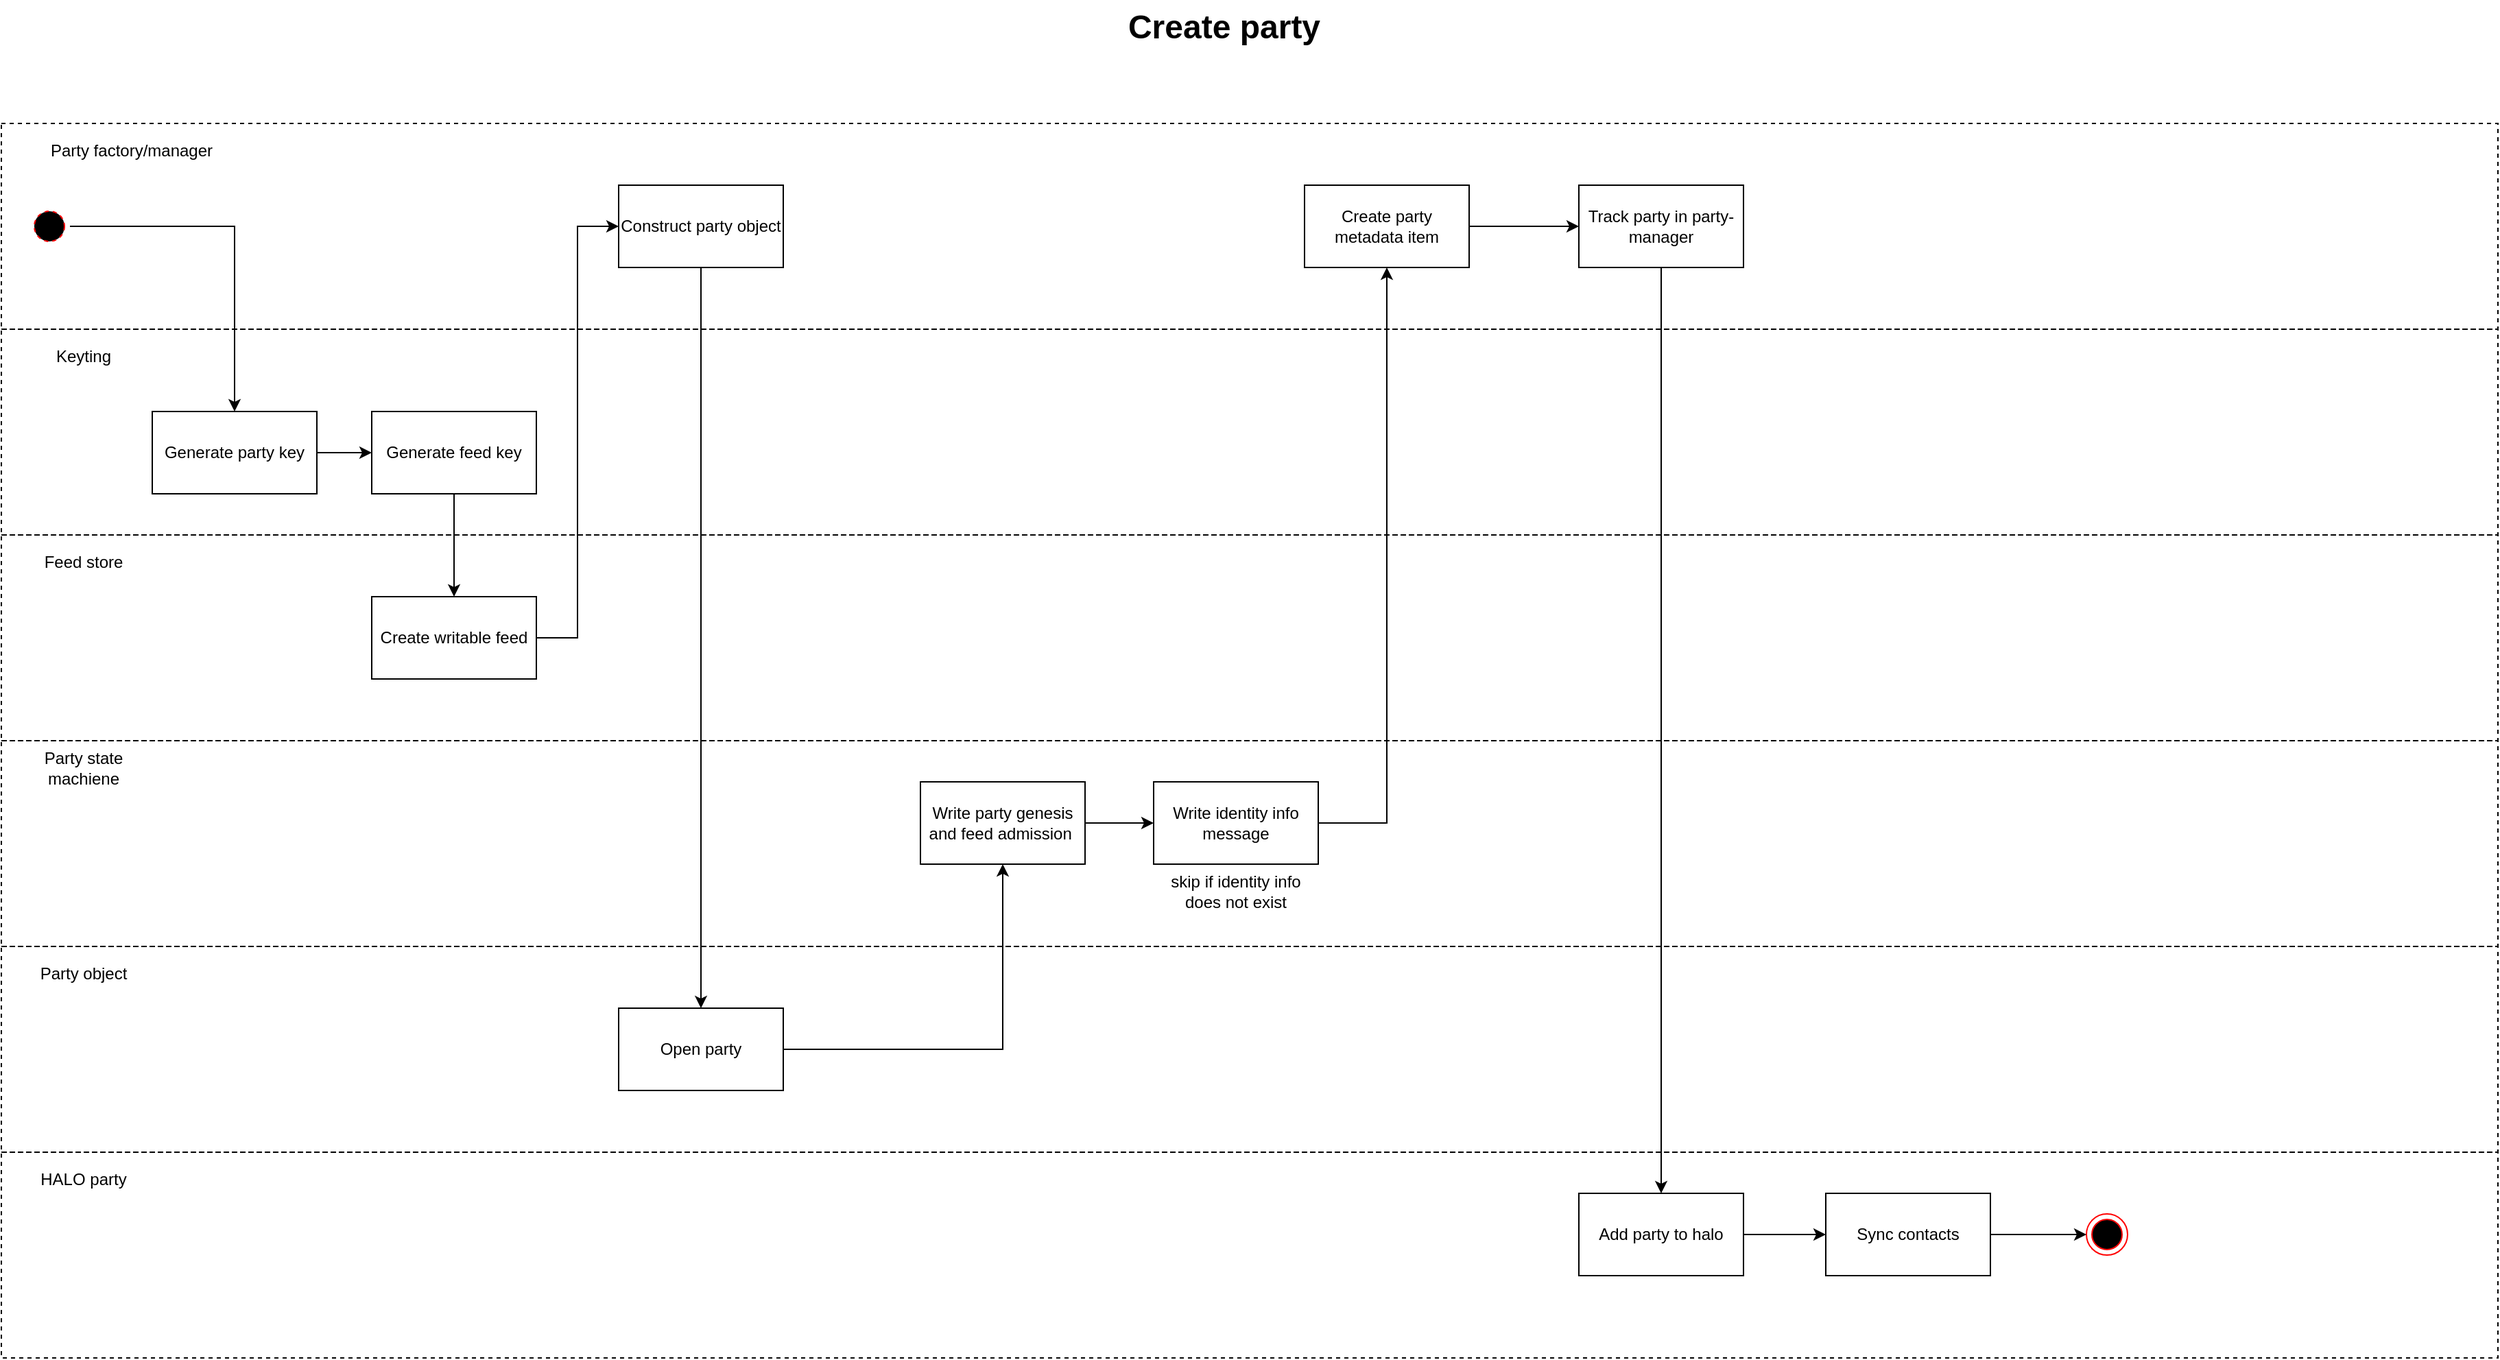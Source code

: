 <mxfile version="14.5.10" type="github" pages="2"><diagram id="uYmFhF18W7dc7T1q0elQ" name="Create party"><mxGraphModel dx="2066" dy="1186" grid="1" gridSize="10" guides="1" tooltips="1" connect="1" arrows="1" fold="1" page="1" pageScale="1" pageWidth="827" pageHeight="1169" math="0" shadow="0"><root><mxCell id="0"/><mxCell id="1" parent="0"/><mxCell id="0GJ-g0HTitRDvK5YXDuO-50" value="" style="rounded=0;whiteSpace=wrap;html=1;fillColor=none;dashed=1;" vertex="1" parent="1"><mxGeometry x="300" y="850" width="1820" height="150" as="geometry"/></mxCell><mxCell id="0GJ-g0HTitRDvK5YXDuO-48" value="" style="rounded=0;whiteSpace=wrap;html=1;fillColor=none;dashed=1;" vertex="1" parent="1"><mxGeometry x="300" y="550" width="1820" height="150" as="geometry"/></mxCell><mxCell id="0GJ-g0HTitRDvK5YXDuO-43" value="" style="rounded=0;whiteSpace=wrap;html=1;fillColor=none;dashed=1;" vertex="1" parent="1"><mxGeometry x="300" y="400" width="1820" height="150" as="geometry"/></mxCell><mxCell id="0GJ-g0HTitRDvK5YXDuO-41" value="" style="rounded=0;whiteSpace=wrap;html=1;fillColor=none;dashed=1;" vertex="1" parent="1"><mxGeometry x="300" y="250" width="1820" height="150" as="geometry"/></mxCell><mxCell id="0GJ-g0HTitRDvK5YXDuO-2" value="" style="rounded=0;whiteSpace=wrap;html=1;fillColor=none;dashed=1;" vertex="1" parent="1"><mxGeometry x="300" y="100" width="1820" height="150" as="geometry"/></mxCell><mxCell id="0GJ-g0HTitRDvK5YXDuO-3" value="Party factory/manager" style="text;html=1;strokeColor=none;fillColor=none;align=center;verticalAlign=middle;whiteSpace=wrap;rounded=0;dashed=1;" vertex="1" parent="1"><mxGeometry x="320" y="110" width="150" height="20" as="geometry"/></mxCell><mxCell id="0GJ-g0HTitRDvK5YXDuO-7" style="edgeStyle=orthogonalEdgeStyle;rounded=0;orthogonalLoop=1;jettySize=auto;html=1;exitX=1;exitY=0.5;exitDx=0;exitDy=0;entryX=0.5;entryY=0;entryDx=0;entryDy=0;" edge="1" parent="1" source="0GJ-g0HTitRDvK5YXDuO-4" target="0GJ-g0HTitRDvK5YXDuO-6"><mxGeometry relative="1" as="geometry"/></mxCell><mxCell id="0GJ-g0HTitRDvK5YXDuO-4" value="" style="ellipse;html=1;shape=startState;fillColor=#000000;strokeColor=#ff0000;dashed=1;" vertex="1" parent="1"><mxGeometry x="320" y="160" width="30" height="30" as="geometry"/></mxCell><mxCell id="0GJ-g0HTitRDvK5YXDuO-46" style="edgeStyle=orthogonalEdgeStyle;rounded=0;orthogonalLoop=1;jettySize=auto;html=1;exitX=1;exitY=0.5;exitDx=0;exitDy=0;entryX=0;entryY=0.5;entryDx=0;entryDy=0;" edge="1" parent="1" source="0GJ-g0HTitRDvK5YXDuO-6" target="0GJ-g0HTitRDvK5YXDuO-45"><mxGeometry relative="1" as="geometry"/></mxCell><mxCell id="0GJ-g0HTitRDvK5YXDuO-6" value="Generate party key" style="rounded=0;whiteSpace=wrap;html=1;" vertex="1" parent="1"><mxGeometry x="410" y="310" width="120" height="60" as="geometry"/></mxCell><mxCell id="0GJ-g0HTitRDvK5YXDuO-14" style="edgeStyle=orthogonalEdgeStyle;rounded=0;orthogonalLoop=1;jettySize=auto;html=1;exitX=1;exitY=0.5;exitDx=0;exitDy=0;entryX=0;entryY=0.5;entryDx=0;entryDy=0;" edge="1" parent="1" source="0GJ-g0HTitRDvK5YXDuO-10" target="0GJ-g0HTitRDvK5YXDuO-13"><mxGeometry relative="1" as="geometry"/></mxCell><mxCell id="0GJ-g0HTitRDvK5YXDuO-10" value="Create writable feed" style="rounded=0;whiteSpace=wrap;html=1;" vertex="1" parent="1"><mxGeometry x="570" y="445" width="120" height="60" as="geometry"/></mxCell><mxCell id="fKB3yw5g5GWIOsshR4FP-4" style="edgeStyle=orthogonalEdgeStyle;rounded=0;orthogonalLoop=1;jettySize=auto;html=1;exitX=0.5;exitY=1;exitDx=0;exitDy=0;entryX=0.5;entryY=0;entryDx=0;entryDy=0;" edge="1" parent="1" source="0GJ-g0HTitRDvK5YXDuO-13" target="fKB3yw5g5GWIOsshR4FP-3"><mxGeometry relative="1" as="geometry"/></mxCell><mxCell id="0GJ-g0HTitRDvK5YXDuO-13" value="Construct party object" style="rounded=0;whiteSpace=wrap;html=1;" vertex="1" parent="1"><mxGeometry x="750" y="145" width="120" height="60" as="geometry"/></mxCell><mxCell id="0GJ-g0HTitRDvK5YXDuO-20" style="edgeStyle=orthogonalEdgeStyle;rounded=0;orthogonalLoop=1;jettySize=auto;html=1;exitX=1;exitY=0.5;exitDx=0;exitDy=0;" edge="1" parent="1" source="0GJ-g0HTitRDvK5YXDuO-16" target="0GJ-g0HTitRDvK5YXDuO-19"><mxGeometry relative="1" as="geometry"/></mxCell><mxCell id="0GJ-g0HTitRDvK5YXDuO-16" value="Write party genesis and feed admission&amp;nbsp;" style="rounded=0;whiteSpace=wrap;html=1;" vertex="1" parent="1"><mxGeometry x="970" y="580" width="120" height="60" as="geometry"/></mxCell><mxCell id="0GJ-g0HTitRDvK5YXDuO-24" style="edgeStyle=orthogonalEdgeStyle;rounded=0;orthogonalLoop=1;jettySize=auto;html=1;exitX=1;exitY=0.5;exitDx=0;exitDy=0;entryX=0.5;entryY=1;entryDx=0;entryDy=0;" edge="1" parent="1" source="0GJ-g0HTitRDvK5YXDuO-19" target="0GJ-g0HTitRDvK5YXDuO-23"><mxGeometry relative="1" as="geometry"/></mxCell><mxCell id="0GJ-g0HTitRDvK5YXDuO-19" value="Write identity info message" style="rounded=0;whiteSpace=wrap;html=1;fillColor=#ffffff;" vertex="1" parent="1"><mxGeometry x="1140" y="580" width="120" height="60" as="geometry"/></mxCell><mxCell id="0GJ-g0HTitRDvK5YXDuO-21" value="skip if identity info does not exist" style="text;html=1;strokeColor=none;fillColor=none;align=center;verticalAlign=middle;whiteSpace=wrap;rounded=0;" vertex="1" parent="1"><mxGeometry x="1140" y="650" width="120" height="20" as="geometry"/></mxCell><mxCell id="0GJ-g0HTitRDvK5YXDuO-29" style="edgeStyle=orthogonalEdgeStyle;rounded=0;orthogonalLoop=1;jettySize=auto;html=1;exitX=1;exitY=0.5;exitDx=0;exitDy=0;entryX=0;entryY=0.5;entryDx=0;entryDy=0;" edge="1" parent="1" source="0GJ-g0HTitRDvK5YXDuO-23" target="0GJ-g0HTitRDvK5YXDuO-27"><mxGeometry relative="1" as="geometry"/></mxCell><mxCell id="0GJ-g0HTitRDvK5YXDuO-23" value="Create party metadata item" style="rounded=0;whiteSpace=wrap;html=1;fillColor=#ffffff;" vertex="1" parent="1"><mxGeometry x="1250" y="145" width="120" height="60" as="geometry"/></mxCell><mxCell id="0GJ-g0HTitRDvK5YXDuO-25" value="" style="ellipse;html=1;shape=endState;fillColor=#000000;strokeColor=#ff0000;" vertex="1" parent="1"><mxGeometry x="1820" y="895" width="30" height="30" as="geometry"/></mxCell><mxCell id="0GJ-g0HTitRDvK5YXDuO-32" style="edgeStyle=orthogonalEdgeStyle;rounded=0;orthogonalLoop=1;jettySize=auto;html=1;exitX=0.5;exitY=1;exitDx=0;exitDy=0;" edge="1" parent="1" source="0GJ-g0HTitRDvK5YXDuO-27" target="0GJ-g0HTitRDvK5YXDuO-30"><mxGeometry relative="1" as="geometry"/></mxCell><mxCell id="0GJ-g0HTitRDvK5YXDuO-27" value="Track party in party-manager" style="rounded=0;whiteSpace=wrap;html=1;fillColor=#ffffff;" vertex="1" parent="1"><mxGeometry x="1450" y="145" width="120" height="60" as="geometry"/></mxCell><mxCell id="0GJ-g0HTitRDvK5YXDuO-33" style="edgeStyle=orthogonalEdgeStyle;rounded=0;orthogonalLoop=1;jettySize=auto;html=1;exitX=1;exitY=0.5;exitDx=0;exitDy=0;" edge="1" parent="1" source="0GJ-g0HTitRDvK5YXDuO-30" target="0GJ-g0HTitRDvK5YXDuO-31"><mxGeometry relative="1" as="geometry"/></mxCell><mxCell id="0GJ-g0HTitRDvK5YXDuO-30" value="Add party to halo" style="rounded=0;whiteSpace=wrap;html=1;fillColor=#ffffff;" vertex="1" parent="1"><mxGeometry x="1450" y="880" width="120" height="60" as="geometry"/></mxCell><mxCell id="0GJ-g0HTitRDvK5YXDuO-34" style="edgeStyle=orthogonalEdgeStyle;rounded=0;orthogonalLoop=1;jettySize=auto;html=1;exitX=1;exitY=0.5;exitDx=0;exitDy=0;entryX=0;entryY=0.5;entryDx=0;entryDy=0;" edge="1" parent="1" source="0GJ-g0HTitRDvK5YXDuO-31" target="0GJ-g0HTitRDvK5YXDuO-25"><mxGeometry relative="1" as="geometry"/></mxCell><mxCell id="0GJ-g0HTitRDvK5YXDuO-31" value="Sync contacts" style="rounded=0;whiteSpace=wrap;html=1;fillColor=#ffffff;" vertex="1" parent="1"><mxGeometry x="1630" y="880" width="120" height="60" as="geometry"/></mxCell><mxCell id="0GJ-g0HTitRDvK5YXDuO-35" value="Create party" style="text;strokeColor=none;fillColor=none;html=1;fontSize=24;fontStyle=1;verticalAlign=middle;align=center;" vertex="1" parent="1"><mxGeometry x="1141" y="10" width="100" height="40" as="geometry"/></mxCell><mxCell id="0GJ-g0HTitRDvK5YXDuO-42" value="Keyting" style="text;html=1;strokeColor=none;fillColor=none;align=center;verticalAlign=middle;whiteSpace=wrap;rounded=0;dashed=1;" vertex="1" parent="1"><mxGeometry x="320" y="260" width="80" height="20" as="geometry"/></mxCell><mxCell id="0GJ-g0HTitRDvK5YXDuO-44" value="Feed store" style="text;html=1;strokeColor=none;fillColor=none;align=center;verticalAlign=middle;whiteSpace=wrap;rounded=0;dashed=1;" vertex="1" parent="1"><mxGeometry x="320" y="410" width="80" height="20" as="geometry"/></mxCell><mxCell id="0GJ-g0HTitRDvK5YXDuO-47" style="edgeStyle=orthogonalEdgeStyle;rounded=0;orthogonalLoop=1;jettySize=auto;html=1;exitX=0.5;exitY=1;exitDx=0;exitDy=0;" edge="1" parent="1" source="0GJ-g0HTitRDvK5YXDuO-45" target="0GJ-g0HTitRDvK5YXDuO-10"><mxGeometry relative="1" as="geometry"/></mxCell><mxCell id="0GJ-g0HTitRDvK5YXDuO-45" value="Generate feed key" style="rounded=0;whiteSpace=wrap;html=1;fillColor=#ffffff;" vertex="1" parent="1"><mxGeometry x="570" y="310" width="120" height="60" as="geometry"/></mxCell><mxCell id="0GJ-g0HTitRDvK5YXDuO-49" value="Party state machiene" style="text;html=1;strokeColor=none;fillColor=none;align=center;verticalAlign=middle;whiteSpace=wrap;rounded=0;dashed=1;" vertex="1" parent="1"><mxGeometry x="320" y="560" width="80" height="20" as="geometry"/></mxCell><mxCell id="0GJ-g0HTitRDvK5YXDuO-51" value="HALO party" style="text;html=1;strokeColor=none;fillColor=none;align=center;verticalAlign=middle;whiteSpace=wrap;rounded=0;dashed=1;" vertex="1" parent="1"><mxGeometry x="320" y="860" width="80" height="20" as="geometry"/></mxCell><mxCell id="fKB3yw5g5GWIOsshR4FP-1" value="" style="rounded=0;whiteSpace=wrap;html=1;fillColor=none;dashed=1;" vertex="1" parent="1"><mxGeometry x="300" y="700" width="1820" height="150" as="geometry"/></mxCell><mxCell id="fKB3yw5g5GWIOsshR4FP-2" value="Party object" style="text;html=1;strokeColor=none;fillColor=none;align=center;verticalAlign=middle;whiteSpace=wrap;rounded=0;dashed=1;" vertex="1" parent="1"><mxGeometry x="320" y="710" width="80" height="20" as="geometry"/></mxCell><mxCell id="fKB3yw5g5GWIOsshR4FP-5" style="edgeStyle=orthogonalEdgeStyle;rounded=0;orthogonalLoop=1;jettySize=auto;html=1;exitX=1;exitY=0.5;exitDx=0;exitDy=0;" edge="1" parent="1" source="fKB3yw5g5GWIOsshR4FP-3" target="0GJ-g0HTitRDvK5YXDuO-16"><mxGeometry relative="1" as="geometry"/></mxCell><mxCell id="fKB3yw5g5GWIOsshR4FP-3" value="Open party" style="rounded=0;whiteSpace=wrap;html=1;" vertex="1" parent="1"><mxGeometry x="750" y="745" width="120" height="60" as="geometry"/></mxCell></root></mxGraphModel></diagram><diagram id="GuS0l2Go7U1YFa6Ijpy5" name="Join party"><mxGraphModel dx="2066" dy="1186" grid="1" gridSize="10" guides="1" tooltips="1" connect="1" arrows="1" fold="1" page="1" pageScale="1" pageWidth="827" pageHeight="1169" math="0" shadow="0"><root><mxCell id="-3hWnJbZnmHkwtr20CtI-0"/><mxCell id="-3hWnJbZnmHkwtr20CtI-1" parent="-3hWnJbZnmHkwtr20CtI-0"/><mxCell id="MzrebRoxLy2KrlLgMu5S-35" value="" style="rounded=0;whiteSpace=wrap;html=1;fillColor=none;dashed=1;" vertex="1" parent="-3hWnJbZnmHkwtr20CtI-1"><mxGeometry x="300" y="550" width="1820" height="150" as="geometry"/></mxCell><mxCell id="MzrebRoxLy2KrlLgMu5S-36" value="Invitation" style="text;html=1;strokeColor=none;fillColor=none;align=center;verticalAlign=middle;whiteSpace=wrap;rounded=0;dashed=1;" vertex="1" parent="-3hWnJbZnmHkwtr20CtI-1"><mxGeometry x="320" y="560" width="80" height="20" as="geometry"/></mxCell><mxCell id="MzrebRoxLy2KrlLgMu5S-0" value="" style="rounded=0;whiteSpace=wrap;html=1;fillColor=none;dashed=1;" vertex="1" parent="-3hWnJbZnmHkwtr20CtI-1"><mxGeometry x="300" y="1000" width="1820" height="150" as="geometry"/></mxCell><mxCell id="MzrebRoxLy2KrlLgMu5S-1" value="" style="rounded=0;whiteSpace=wrap;html=1;fillColor=none;dashed=1;" vertex="1" parent="-3hWnJbZnmHkwtr20CtI-1"><mxGeometry x="300" y="700" width="1820" height="150" as="geometry"/></mxCell><mxCell id="MzrebRoxLy2KrlLgMu5S-2" value="" style="rounded=0;whiteSpace=wrap;html=1;fillColor=none;dashed=1;" vertex="1" parent="-3hWnJbZnmHkwtr20CtI-1"><mxGeometry x="300" y="400" width="1820" height="150" as="geometry"/></mxCell><mxCell id="MzrebRoxLy2KrlLgMu5S-3" value="" style="rounded=0;whiteSpace=wrap;html=1;fillColor=none;dashed=1;" vertex="1" parent="-3hWnJbZnmHkwtr20CtI-1"><mxGeometry x="300" y="250" width="1820" height="150" as="geometry"/></mxCell><mxCell id="MzrebRoxLy2KrlLgMu5S-4" value="" style="rounded=0;whiteSpace=wrap;html=1;fillColor=none;dashed=1;" vertex="1" parent="-3hWnJbZnmHkwtr20CtI-1"><mxGeometry x="300" y="100" width="1820" height="150" as="geometry"/></mxCell><mxCell id="MzrebRoxLy2KrlLgMu5S-5" value="Party factory/manager" style="text;html=1;strokeColor=none;fillColor=none;align=center;verticalAlign=middle;whiteSpace=wrap;rounded=0;dashed=1;" vertex="1" parent="-3hWnJbZnmHkwtr20CtI-1"><mxGeometry x="320" y="110" width="150" height="20" as="geometry"/></mxCell><mxCell id="MzrebRoxLy2KrlLgMu5S-6" style="edgeStyle=orthogonalEdgeStyle;rounded=0;orthogonalLoop=1;jettySize=auto;html=1;exitX=1;exitY=0.5;exitDx=0;exitDy=0;entryX=0.5;entryY=0;entryDx=0;entryDy=0;" edge="1" parent="-3hWnJbZnmHkwtr20CtI-1" source="MzrebRoxLy2KrlLgMu5S-7" target="MzrebRoxLy2KrlLgMu5S-37"><mxGeometry relative="1" as="geometry"><mxPoint x="470" y="310" as="targetPoint"/></mxGeometry></mxCell><mxCell id="MzrebRoxLy2KrlLgMu5S-7" value="" style="ellipse;html=1;shape=startState;fillColor=#000000;strokeColor=#ff0000;dashed=1;" vertex="1" parent="-3hWnJbZnmHkwtr20CtI-1"><mxGeometry x="320" y="160" width="30" height="30" as="geometry"/></mxCell><mxCell id="MzrebRoxLy2KrlLgMu5S-8" style="edgeStyle=orthogonalEdgeStyle;rounded=0;orthogonalLoop=1;jettySize=auto;html=1;exitX=0.5;exitY=0;exitDx=0;exitDy=0;entryX=0;entryY=0.5;entryDx=0;entryDy=0;" edge="1" parent="-3hWnJbZnmHkwtr20CtI-1" source="MzrebRoxLy2KrlLgMu5S-39" target="MzrebRoxLy2KrlLgMu5S-32"><mxGeometry relative="1" as="geometry"><mxPoint x="691" y="340" as="sourcePoint"/></mxGeometry></mxCell><mxCell id="MzrebRoxLy2KrlLgMu5S-10" style="edgeStyle=orthogonalEdgeStyle;rounded=0;orthogonalLoop=1;jettySize=auto;html=1;exitX=1;exitY=0.5;exitDx=0;exitDy=0;entryX=0;entryY=0.5;entryDx=0;entryDy=0;" edge="1" parent="-3hWnJbZnmHkwtr20CtI-1" source="MzrebRoxLy2KrlLgMu5S-11" target="MzrebRoxLy2KrlLgMu5S-13"><mxGeometry relative="1" as="geometry"/></mxCell><mxCell id="MzrebRoxLy2KrlLgMu5S-11" value="Create writable feed" style="rounded=0;whiteSpace=wrap;html=1;" vertex="1" parent="-3hWnJbZnmHkwtr20CtI-1"><mxGeometry x="731" y="445" width="120" height="60" as="geometry"/></mxCell><mxCell id="DiPr6GbPzrEatywlwPXB-3" style="edgeStyle=orthogonalEdgeStyle;rounded=0;orthogonalLoop=1;jettySize=auto;html=1;exitX=0.5;exitY=1;exitDx=0;exitDy=0;entryX=0.5;entryY=0;entryDx=0;entryDy=0;" edge="1" parent="-3hWnJbZnmHkwtr20CtI-1" source="MzrebRoxLy2KrlLgMu5S-13" target="DiPr6GbPzrEatywlwPXB-2"><mxGeometry relative="1" as="geometry"/></mxCell><mxCell id="MzrebRoxLy2KrlLgMu5S-13" value="Construct party object" style="rounded=0;whiteSpace=wrap;html=1;" vertex="1" parent="-3hWnJbZnmHkwtr20CtI-1"><mxGeometry x="911" y="145" width="120" height="60" as="geometry"/></mxCell><mxCell id="MzrebRoxLy2KrlLgMu5S-14" style="edgeStyle=orthogonalEdgeStyle;rounded=0;orthogonalLoop=1;jettySize=auto;html=1;exitX=1;exitY=0.5;exitDx=0;exitDy=0;" edge="1" parent="-3hWnJbZnmHkwtr20CtI-1" source="MzrebRoxLy2KrlLgMu5S-15" target="MzrebRoxLy2KrlLgMu5S-17"><mxGeometry relative="1" as="geometry"/></mxCell><mxCell id="MzrebRoxLy2KrlLgMu5S-15" value="Write party genesis and feed admission&amp;nbsp;" style="rounded=0;whiteSpace=wrap;html=1;" vertex="1" parent="-3hWnJbZnmHkwtr20CtI-1"><mxGeometry x="1090" y="730" width="120" height="60" as="geometry"/></mxCell><mxCell id="MzrebRoxLy2KrlLgMu5S-16" style="edgeStyle=orthogonalEdgeStyle;rounded=0;orthogonalLoop=1;jettySize=auto;html=1;exitX=1;exitY=0.5;exitDx=0;exitDy=0;entryX=0.5;entryY=1;entryDx=0;entryDy=0;" edge="1" parent="-3hWnJbZnmHkwtr20CtI-1" source="MzrebRoxLy2KrlLgMu5S-17" target="MzrebRoxLy2KrlLgMu5S-20"><mxGeometry relative="1" as="geometry"/></mxCell><mxCell id="MzrebRoxLy2KrlLgMu5S-17" value="Write identity info message" style="rounded=0;whiteSpace=wrap;html=1;fillColor=#ffffff;" vertex="1" parent="-3hWnJbZnmHkwtr20CtI-1"><mxGeometry x="1260" y="730" width="120" height="60" as="geometry"/></mxCell><mxCell id="MzrebRoxLy2KrlLgMu5S-19" style="edgeStyle=orthogonalEdgeStyle;rounded=0;orthogonalLoop=1;jettySize=auto;html=1;exitX=1;exitY=0.5;exitDx=0;exitDy=0;entryX=0;entryY=0.5;entryDx=0;entryDy=0;" edge="1" parent="-3hWnJbZnmHkwtr20CtI-1" source="MzrebRoxLy2KrlLgMu5S-20" target="MzrebRoxLy2KrlLgMu5S-23"><mxGeometry relative="1" as="geometry"/></mxCell><mxCell id="MzrebRoxLy2KrlLgMu5S-20" value="Wait for metadata item" style="rounded=0;whiteSpace=wrap;html=1;fillColor=#ffffff;" vertex="1" parent="-3hWnJbZnmHkwtr20CtI-1"><mxGeometry x="1370" y="145" width="120" height="60" as="geometry"/></mxCell><mxCell id="MzrebRoxLy2KrlLgMu5S-21" value="" style="ellipse;html=1;shape=endState;fillColor=#000000;strokeColor=#ff0000;" vertex="1" parent="-3hWnJbZnmHkwtr20CtI-1"><mxGeometry x="1940" y="1045" width="30" height="30" as="geometry"/></mxCell><mxCell id="MzrebRoxLy2KrlLgMu5S-22" style="edgeStyle=orthogonalEdgeStyle;rounded=0;orthogonalLoop=1;jettySize=auto;html=1;exitX=0.5;exitY=1;exitDx=0;exitDy=0;" edge="1" parent="-3hWnJbZnmHkwtr20CtI-1" source="MzrebRoxLy2KrlLgMu5S-23" target="MzrebRoxLy2KrlLgMu5S-25"><mxGeometry relative="1" as="geometry"/></mxCell><mxCell id="MzrebRoxLy2KrlLgMu5S-23" value="Track party in party-manager" style="rounded=0;whiteSpace=wrap;html=1;fillColor=#ffffff;" vertex="1" parent="-3hWnJbZnmHkwtr20CtI-1"><mxGeometry x="1570" y="145" width="120" height="60" as="geometry"/></mxCell><mxCell id="MzrebRoxLy2KrlLgMu5S-24" style="edgeStyle=orthogonalEdgeStyle;rounded=0;orthogonalLoop=1;jettySize=auto;html=1;exitX=1;exitY=0.5;exitDx=0;exitDy=0;" edge="1" parent="-3hWnJbZnmHkwtr20CtI-1" source="MzrebRoxLy2KrlLgMu5S-25" target="MzrebRoxLy2KrlLgMu5S-27"><mxGeometry relative="1" as="geometry"/></mxCell><mxCell id="MzrebRoxLy2KrlLgMu5S-25" value="Add party to halo" style="rounded=0;whiteSpace=wrap;html=1;fillColor=#ffffff;" vertex="1" parent="-3hWnJbZnmHkwtr20CtI-1"><mxGeometry x="1570" y="1030" width="120" height="60" as="geometry"/></mxCell><mxCell id="MzrebRoxLy2KrlLgMu5S-26" style="edgeStyle=orthogonalEdgeStyle;rounded=0;orthogonalLoop=1;jettySize=auto;html=1;exitX=1;exitY=0.5;exitDx=0;exitDy=0;entryX=0;entryY=0.5;entryDx=0;entryDy=0;" edge="1" parent="-3hWnJbZnmHkwtr20CtI-1" source="MzrebRoxLy2KrlLgMu5S-27" target="MzrebRoxLy2KrlLgMu5S-21"><mxGeometry relative="1" as="geometry"/></mxCell><mxCell id="MzrebRoxLy2KrlLgMu5S-27" value="Sync contacts" style="rounded=0;whiteSpace=wrap;html=1;fillColor=#ffffff;" vertex="1" parent="-3hWnJbZnmHkwtr20CtI-1"><mxGeometry x="1750" y="1030" width="120" height="60" as="geometry"/></mxCell><mxCell id="MzrebRoxLy2KrlLgMu5S-28" value="Join party" style="text;strokeColor=none;fillColor=none;html=1;fontSize=24;fontStyle=1;verticalAlign=middle;align=center;" vertex="1" parent="-3hWnJbZnmHkwtr20CtI-1"><mxGeometry x="1141" y="10" width="100" height="40" as="geometry"/></mxCell><mxCell id="MzrebRoxLy2KrlLgMu5S-29" value="Keyting" style="text;html=1;strokeColor=none;fillColor=none;align=center;verticalAlign=middle;whiteSpace=wrap;rounded=0;dashed=1;" vertex="1" parent="-3hWnJbZnmHkwtr20CtI-1"><mxGeometry x="320" y="260" width="80" height="20" as="geometry"/></mxCell><mxCell id="MzrebRoxLy2KrlLgMu5S-30" value="Feed store" style="text;html=1;strokeColor=none;fillColor=none;align=center;verticalAlign=middle;whiteSpace=wrap;rounded=0;dashed=1;" vertex="1" parent="-3hWnJbZnmHkwtr20CtI-1"><mxGeometry x="320" y="410" width="80" height="20" as="geometry"/></mxCell><mxCell id="MzrebRoxLy2KrlLgMu5S-31" style="edgeStyle=orthogonalEdgeStyle;rounded=0;orthogonalLoop=1;jettySize=auto;html=1;exitX=0.5;exitY=1;exitDx=0;exitDy=0;" edge="1" parent="-3hWnJbZnmHkwtr20CtI-1" source="MzrebRoxLy2KrlLgMu5S-32" target="MzrebRoxLy2KrlLgMu5S-11"><mxGeometry relative="1" as="geometry"/></mxCell><mxCell id="MzrebRoxLy2KrlLgMu5S-32" value="Generate feed key" style="rounded=0;whiteSpace=wrap;html=1;fillColor=#ffffff;" vertex="1" parent="-3hWnJbZnmHkwtr20CtI-1"><mxGeometry x="731" y="310" width="120" height="60" as="geometry"/></mxCell><mxCell id="MzrebRoxLy2KrlLgMu5S-33" value="Party state machiene" style="text;html=1;strokeColor=none;fillColor=none;align=center;verticalAlign=middle;whiteSpace=wrap;rounded=0;dashed=1;" vertex="1" parent="-3hWnJbZnmHkwtr20CtI-1"><mxGeometry x="320" y="710" width="80" height="20" as="geometry"/></mxCell><mxCell id="MzrebRoxLy2KrlLgMu5S-34" value="HALO party" style="text;html=1;strokeColor=none;fillColor=none;align=center;verticalAlign=middle;whiteSpace=wrap;rounded=0;dashed=1;" vertex="1" parent="-3hWnJbZnmHkwtr20CtI-1"><mxGeometry x="320" y="1010" width="80" height="20" as="geometry"/></mxCell><mxCell id="MzrebRoxLy2KrlLgMu5S-40" style="edgeStyle=orthogonalEdgeStyle;rounded=0;orthogonalLoop=1;jettySize=auto;html=1;exitX=1;exitY=0.5;exitDx=0;exitDy=0;entryX=0;entryY=0.5;entryDx=0;entryDy=0;" edge="1" parent="-3hWnJbZnmHkwtr20CtI-1" source="MzrebRoxLy2KrlLgMu5S-37" target="MzrebRoxLy2KrlLgMu5S-39"><mxGeometry relative="1" as="geometry"/></mxCell><mxCell id="MzrebRoxLy2KrlLgMu5S-37" value="Join swarm" style="rounded=0;whiteSpace=wrap;html=1;fillColor=#ffffff;" vertex="1" parent="-3hWnJbZnmHkwtr20CtI-1"><mxGeometry x="420" y="595" width="120" height="60" as="geometry"/></mxCell><mxCell id="MzrebRoxLy2KrlLgMu5S-39" value="Get party key &amp;amp; hints" style="rounded=0;whiteSpace=wrap;html=1;fillColor=#ffffff;" vertex="1" parent="-3hWnJbZnmHkwtr20CtI-1"><mxGeometry x="590" y="595" width="120" height="60" as="geometry"/></mxCell><mxCell id="MzrebRoxLy2KrlLgMu5S-42" value="If not HALO party" style="text;html=1;strokeColor=none;fillColor=none;align=center;verticalAlign=middle;whiteSpace=wrap;rounded=0;" vertex="1" parent="-3hWnJbZnmHkwtr20CtI-1"><mxGeometry x="1280.5" y="800" width="79" height="20" as="geometry"/></mxCell><mxCell id="DiPr6GbPzrEatywlwPXB-0" value="" style="rounded=0;whiteSpace=wrap;html=1;fillColor=none;dashed=1;" vertex="1" parent="-3hWnJbZnmHkwtr20CtI-1"><mxGeometry x="300" y="850" width="1820" height="150" as="geometry"/></mxCell><mxCell id="DiPr6GbPzrEatywlwPXB-1" value="Party object" style="text;html=1;strokeColor=none;fillColor=none;align=center;verticalAlign=middle;whiteSpace=wrap;rounded=0;dashed=1;" vertex="1" parent="-3hWnJbZnmHkwtr20CtI-1"><mxGeometry x="320" y="860" width="80" height="20" as="geometry"/></mxCell><mxCell id="DiPr6GbPzrEatywlwPXB-4" style="edgeStyle=orthogonalEdgeStyle;rounded=0;orthogonalLoop=1;jettySize=auto;html=1;exitX=1;exitY=0.5;exitDx=0;exitDy=0;entryX=0.5;entryY=1;entryDx=0;entryDy=0;" edge="1" parent="-3hWnJbZnmHkwtr20CtI-1" source="DiPr6GbPzrEatywlwPXB-2" target="MzrebRoxLy2KrlLgMu5S-15"><mxGeometry relative="1" as="geometry"/></mxCell><mxCell id="DiPr6GbPzrEatywlwPXB-2" value="Open party" style="rounded=0;whiteSpace=wrap;html=1;" vertex="1" parent="-3hWnJbZnmHkwtr20CtI-1"><mxGeometry x="911" y="895" width="120" height="60" as="geometry"/></mxCell></root></mxGraphModel></diagram></mxfile>